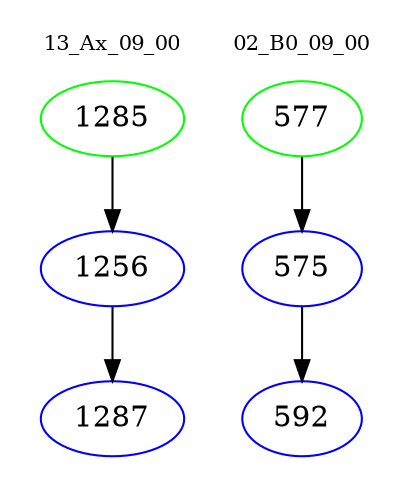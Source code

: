 digraph{
subgraph cluster_0 {
color = white
label = "13_Ax_09_00";
fontsize=10;
T0_1285 [label="1285", color="green"]
T0_1285 -> T0_1256 [color="black"]
T0_1256 [label="1256", color="blue"]
T0_1256 -> T0_1287 [color="black"]
T0_1287 [label="1287", color="blue"]
}
subgraph cluster_1 {
color = white
label = "02_B0_09_00";
fontsize=10;
T1_577 [label="577", color="green"]
T1_577 -> T1_575 [color="black"]
T1_575 [label="575", color="blue"]
T1_575 -> T1_592 [color="black"]
T1_592 [label="592", color="blue"]
}
}
